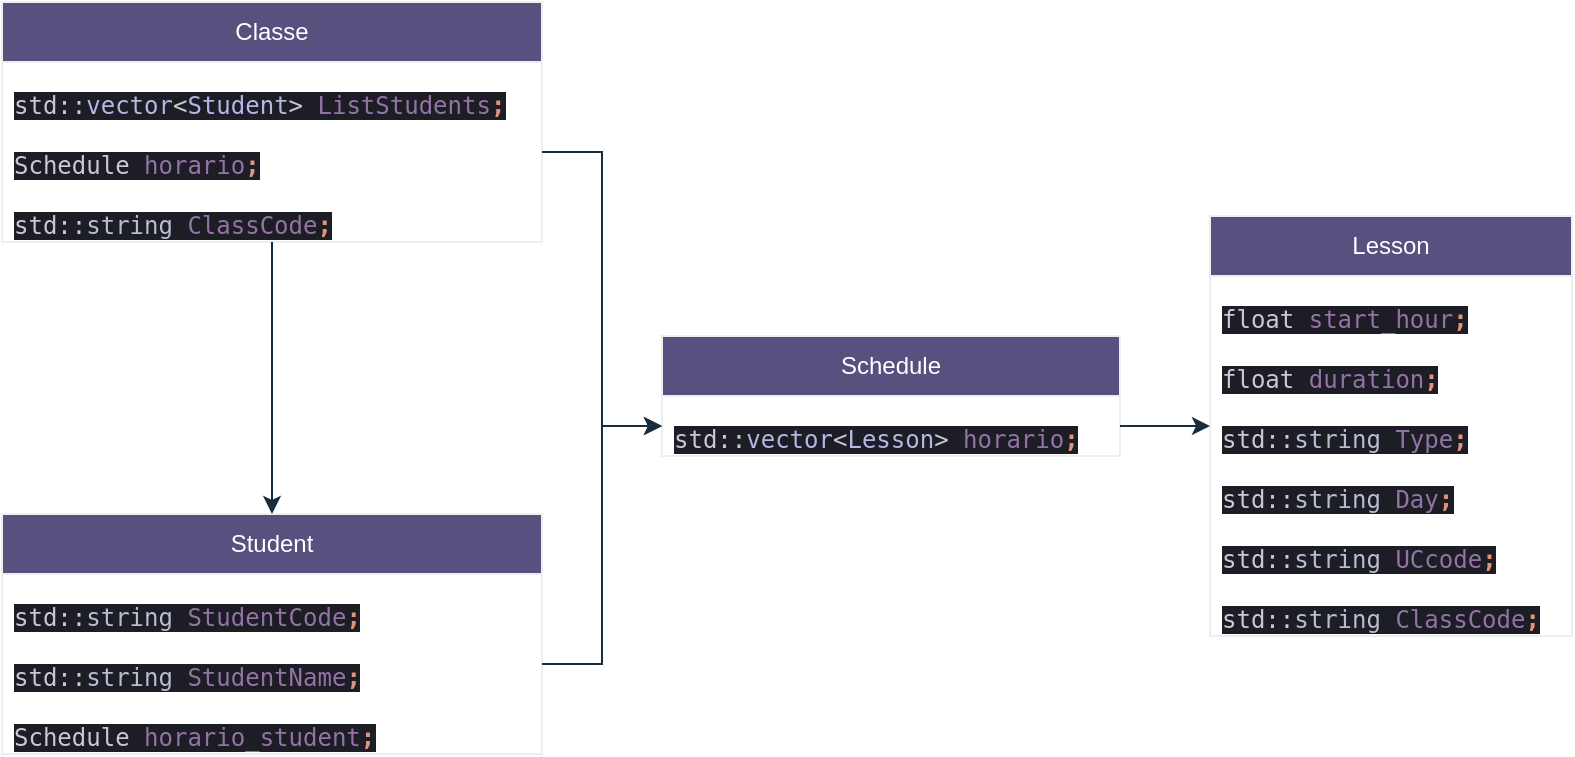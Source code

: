 <mxfile version="22.0.2" type="device">
  <diagram id="C5RBs43oDa-KdzZeNtuy" name="Page-1">
    <mxGraphModel dx="1434" dy="844" grid="0" gridSize="10" guides="1" tooltips="1" connect="1" arrows="1" fold="1" page="1" pageScale="1" pageWidth="827" pageHeight="1169" math="0" shadow="0">
      <root>
        <mxCell id="WIyWlLk6GJQsqaUBKTNV-0" />
        <mxCell id="WIyWlLk6GJQsqaUBKTNV-1" parent="WIyWlLk6GJQsqaUBKTNV-0" />
        <mxCell id="R6kJO1EwOdJrQKZTuM40-0" value="Classe" style="swimlane;fontStyle=0;childLayout=stackLayout;horizontal=1;startSize=30;horizontalStack=0;resizeParent=1;resizeParentMax=0;resizeLast=0;collapsible=1;marginBottom=0;whiteSpace=wrap;html=1;rounded=0;labelBackgroundColor=none;fillColor=#56517E;strokeColor=#EEEEEE;fontColor=#FFFFFF;" vertex="1" parent="WIyWlLk6GJQsqaUBKTNV-1">
          <mxGeometry x="24" y="105" width="270" height="120" as="geometry" />
        </mxCell>
        <mxCell id="R6kJO1EwOdJrQKZTuM40-2" value="&lt;div style=&quot;&quot;&gt;&lt;pre style=&quot;font-family: &amp;quot;JetBrains Mono&amp;quot;, monospace;&quot;&gt;&lt;div style=&quot;background-color:#1d1d26;color:#c9c9d1&quot;&gt;&lt;pre style=&quot;font-family:&#39;JetBrains Mono&#39;,monospace;font-size:9,8pt;&quot;&gt;std::&lt;span style=&quot;color:#b5b6e3;&quot;&gt;vector&lt;/span&gt;&amp;lt;&lt;span style=&quot;color:#b5b6e3;&quot;&gt;Student&lt;/span&gt;&amp;gt; &lt;span style=&quot;color:#9373a5;&quot;&gt;ListStudents&lt;/span&gt;&lt;span style=&quot;color:#e0957b;font-weight:bold;&quot;&gt;;&lt;br&gt;&lt;/span&gt;&lt;/pre&gt;&lt;/div&gt;&lt;/pre&gt;&lt;/div&gt;" style="text;strokeColor=none;fillColor=none;align=left;verticalAlign=middle;spacingLeft=4;spacingRight=4;overflow=hidden;points=[[0,0.5],[1,0.5]];portConstraint=eastwest;rotatable=0;whiteSpace=wrap;html=1;rounded=0;labelBackgroundColor=none;fontColor=#FFFFFF;" vertex="1" parent="R6kJO1EwOdJrQKZTuM40-0">
          <mxGeometry y="30" width="270" height="30" as="geometry" />
        </mxCell>
        <mxCell id="R6kJO1EwOdJrQKZTuM40-3" value="&lt;div style=&quot;background-color:#1d1d26;color:#c9c9d1&quot;&gt;&lt;pre style=&quot;font-family:&#39;JetBrains Mono&#39;,monospace;font-size:9,8pt;&quot;&gt;Schedule &lt;span style=&quot;color:#9373a5;&quot;&gt;horario&lt;/span&gt;&lt;span style=&quot;color:#e0957b;font-weight:bold;&quot;&gt;;&lt;br&gt;&lt;/span&gt;&lt;/pre&gt;&lt;/div&gt;" style="text;strokeColor=none;fillColor=none;align=left;verticalAlign=middle;spacingLeft=4;spacingRight=4;overflow=hidden;points=[[0,0.5],[1,0.5]];portConstraint=eastwest;rotatable=0;whiteSpace=wrap;html=1;rounded=0;labelBackgroundColor=none;fontColor=#FFFFFF;" vertex="1" parent="R6kJO1EwOdJrQKZTuM40-0">
          <mxGeometry y="60" width="270" height="30" as="geometry" />
        </mxCell>
        <mxCell id="R6kJO1EwOdJrQKZTuM40-4" value="&lt;div style=&quot;background-color:#1d1d26;color:#c9c9d1&quot;&gt;&lt;pre style=&quot;font-family:&#39;JetBrains Mono&#39;,monospace;font-size:9,8pt;&quot;&gt;std::&lt;span style=&quot;color:#b9bcd1;&quot;&gt;string &lt;/span&gt;&lt;span style=&quot;color:#9373a5;&quot;&gt;ClassCode&lt;/span&gt;&lt;span style=&quot;color:#e0957b;font-weight:bold;&quot;&gt;;&lt;br&gt;&lt;/span&gt;&lt;/pre&gt;&lt;/div&gt;" style="text;strokeColor=none;fillColor=none;align=left;verticalAlign=middle;spacingLeft=4;spacingRight=4;overflow=hidden;points=[[0,0.5],[1,0.5]];portConstraint=eastwest;rotatable=0;whiteSpace=wrap;html=1;rounded=0;labelBackgroundColor=none;fontColor=#FFFFFF;" vertex="1" parent="R6kJO1EwOdJrQKZTuM40-0">
          <mxGeometry y="90" width="270" height="30" as="geometry" />
        </mxCell>
        <mxCell id="R6kJO1EwOdJrQKZTuM40-5" value="Lesson" style="swimlane;fontStyle=0;childLayout=stackLayout;horizontal=1;startSize=30;horizontalStack=0;resizeParent=1;resizeParentMax=0;resizeLast=0;collapsible=1;marginBottom=0;whiteSpace=wrap;html=1;strokeColor=#EEEEEE;fontColor=#FFFFFF;fillColor=#56517E;" vertex="1" parent="WIyWlLk6GJQsqaUBKTNV-1">
          <mxGeometry x="628" y="212" width="181" height="210" as="geometry" />
        </mxCell>
        <mxCell id="R6kJO1EwOdJrQKZTuM40-6" value="&lt;div style=&quot;background-color:#1d1d26;color:#c9c9d1&quot;&gt;&lt;pre style=&quot;font-family:&#39;JetBrains Mono&#39;,monospace;font-size:9,8pt;&quot;&gt;float &lt;span style=&quot;color:#9373a5;&quot;&gt;start_hour&lt;/span&gt;&lt;span style=&quot;color:#e0957b;font-weight:bold;&quot;&gt;;&lt;br&gt;&lt;/span&gt;&lt;/pre&gt;&lt;/div&gt;" style="text;strokeColor=none;fillColor=none;align=left;verticalAlign=middle;spacingLeft=4;spacingRight=4;overflow=hidden;points=[[0,0.5],[1,0.5]];portConstraint=eastwest;rotatable=0;whiteSpace=wrap;html=1;fontColor=#FFFFFF;" vertex="1" parent="R6kJO1EwOdJrQKZTuM40-5">
          <mxGeometry y="30" width="181" height="30" as="geometry" />
        </mxCell>
        <mxCell id="R6kJO1EwOdJrQKZTuM40-7" value="&lt;div style=&quot;background-color:#1d1d26;color:#c9c9d1&quot;&gt;&lt;pre style=&quot;font-family:&#39;JetBrains Mono&#39;,monospace;font-size:9,8pt;&quot;&gt;float &lt;span style=&quot;color:#9373a5;&quot;&gt;duration&lt;/span&gt;&lt;span style=&quot;color:#e0957b;font-weight:bold;&quot;&gt;;&lt;br&gt;&lt;/span&gt;&lt;/pre&gt;&lt;/div&gt;" style="text;strokeColor=none;fillColor=none;align=left;verticalAlign=middle;spacingLeft=4;spacingRight=4;overflow=hidden;points=[[0,0.5],[1,0.5]];portConstraint=eastwest;rotatable=0;whiteSpace=wrap;html=1;fontColor=#FFFFFF;" vertex="1" parent="R6kJO1EwOdJrQKZTuM40-5">
          <mxGeometry y="60" width="181" height="30" as="geometry" />
        </mxCell>
        <mxCell id="R6kJO1EwOdJrQKZTuM40-8" value="&lt;div style=&quot;background-color:#1d1d26;color:#c9c9d1&quot;&gt;&lt;pre style=&quot;font-family:&#39;JetBrains Mono&#39;,monospace;font-size:9,8pt;&quot;&gt;std::&lt;span style=&quot;color:#b9bcd1;&quot;&gt;string &lt;/span&gt;&lt;span style=&quot;color:#9373a5;&quot;&gt;Type&lt;/span&gt;&lt;span style=&quot;color:#e0957b;font-weight:bold;&quot;&gt;;&lt;br&gt;&lt;/span&gt;&lt;/pre&gt;&lt;/div&gt;" style="text;strokeColor=none;fillColor=none;align=left;verticalAlign=middle;spacingLeft=4;spacingRight=4;overflow=hidden;points=[[0,0.5],[1,0.5]];portConstraint=eastwest;rotatable=0;whiteSpace=wrap;html=1;fontColor=#FFFFFF;" vertex="1" parent="R6kJO1EwOdJrQKZTuM40-5">
          <mxGeometry y="90" width="181" height="30" as="geometry" />
        </mxCell>
        <mxCell id="R6kJO1EwOdJrQKZTuM40-9" value="&lt;div style=&quot;background-color:#1d1d26;color:#c9c9d1&quot;&gt;&lt;pre style=&quot;font-family:&#39;JetBrains Mono&#39;,monospace;font-size:9,8pt;&quot;&gt;std::&lt;span style=&quot;color:#b9bcd1;&quot;&gt;string &lt;/span&gt;&lt;span style=&quot;color:#9373a5;&quot;&gt;Day&lt;/span&gt;&lt;span style=&quot;color:#e0957b;font-weight:bold;&quot;&gt;;&lt;br&gt;&lt;/span&gt;&lt;/pre&gt;&lt;/div&gt;" style="text;strokeColor=none;fillColor=none;align=left;verticalAlign=middle;spacingLeft=4;spacingRight=4;overflow=hidden;points=[[0,0.5],[1,0.5]];portConstraint=eastwest;rotatable=0;whiteSpace=wrap;html=1;fontColor=#FFFFFF;" vertex="1" parent="R6kJO1EwOdJrQKZTuM40-5">
          <mxGeometry y="120" width="181" height="30" as="geometry" />
        </mxCell>
        <mxCell id="R6kJO1EwOdJrQKZTuM40-10" value="&lt;div style=&quot;background-color:#1d1d26;color:#c9c9d1&quot;&gt;&lt;pre style=&quot;font-family:&#39;JetBrains Mono&#39;,monospace;font-size:9,8pt;&quot;&gt;std::&lt;span style=&quot;color:#b9bcd1;&quot;&gt;string &lt;/span&gt;&lt;span style=&quot;color:#9373a5;&quot;&gt;UCcode&lt;/span&gt;&lt;span style=&quot;color:#e0957b;font-weight:bold;&quot;&gt;;&lt;br&gt;&lt;/span&gt;&lt;/pre&gt;&lt;/div&gt;" style="text;strokeColor=none;fillColor=none;align=left;verticalAlign=middle;spacingLeft=4;spacingRight=4;overflow=hidden;points=[[0,0.5],[1,0.5]];portConstraint=eastwest;rotatable=0;whiteSpace=wrap;html=1;fontColor=#FFFFFF;" vertex="1" parent="R6kJO1EwOdJrQKZTuM40-5">
          <mxGeometry y="150" width="181" height="30" as="geometry" />
        </mxCell>
        <mxCell id="R6kJO1EwOdJrQKZTuM40-11" value="&lt;div style=&quot;background-color:#1d1d26;color:#c9c9d1&quot;&gt;&lt;pre style=&quot;font-family:&#39;JetBrains Mono&#39;,monospace;font-size:9,8pt;&quot;&gt;std::&lt;span style=&quot;color:#b9bcd1;&quot;&gt;string &lt;/span&gt;&lt;span style=&quot;color:#9373a5;&quot;&gt;ClassCode&lt;/span&gt;&lt;span style=&quot;color:#e0957b;font-weight:bold;&quot;&gt;;&lt;br&gt;&lt;/span&gt;&lt;/pre&gt;&lt;/div&gt;" style="text;strokeColor=none;fillColor=none;align=left;verticalAlign=middle;spacingLeft=4;spacingRight=4;overflow=hidden;points=[[0,0.5],[1,0.5]];portConstraint=eastwest;rotatable=0;whiteSpace=wrap;html=1;fontColor=#FFFFFF;" vertex="1" parent="R6kJO1EwOdJrQKZTuM40-5">
          <mxGeometry y="180" width="181" height="30" as="geometry" />
        </mxCell>
        <mxCell id="R6kJO1EwOdJrQKZTuM40-12" value="Schedule" style="swimlane;fontStyle=0;childLayout=stackLayout;horizontal=1;startSize=30;horizontalStack=0;resizeParent=1;resizeParentMax=0;resizeLast=0;collapsible=1;marginBottom=0;whiteSpace=wrap;html=1;strokeColor=#EEEEEE;fontColor=#FFFFFF;fillColor=#56517E;" vertex="1" parent="WIyWlLk6GJQsqaUBKTNV-1">
          <mxGeometry x="354" y="272" width="229" height="60" as="geometry" />
        </mxCell>
        <mxCell id="R6kJO1EwOdJrQKZTuM40-13" value="&lt;div style=&quot;background-color:#1d1d26;color:#c9c9d1&quot;&gt;&lt;pre style=&quot;font-family:&#39;JetBrains Mono&#39;,monospace;font-size:9,8pt;&quot;&gt;std::&lt;span style=&quot;color:#b5b6e3;&quot;&gt;vector&lt;/span&gt;&amp;lt;&lt;span style=&quot;color:#b5b6e3;&quot;&gt;Lesson&lt;/span&gt;&amp;gt; &lt;span style=&quot;color:#9373a5;&quot;&gt;horario&lt;/span&gt;&lt;span style=&quot;color:#e0957b;font-weight:bold;&quot;&gt;;&lt;br&gt;&lt;/span&gt;&lt;/pre&gt;&lt;/div&gt;" style="text;strokeColor=none;fillColor=none;align=left;verticalAlign=middle;spacingLeft=4;spacingRight=4;overflow=hidden;points=[[0,0.5],[1,0.5]];portConstraint=eastwest;rotatable=0;whiteSpace=wrap;html=1;fontColor=#FFFFFF;" vertex="1" parent="R6kJO1EwOdJrQKZTuM40-12">
          <mxGeometry y="30" width="229" height="30" as="geometry" />
        </mxCell>
        <mxCell id="R6kJO1EwOdJrQKZTuM40-16" style="edgeStyle=orthogonalEdgeStyle;rounded=0;orthogonalLoop=1;jettySize=auto;html=1;exitX=1;exitY=0.5;exitDx=0;exitDy=0;entryX=0;entryY=0.5;entryDx=0;entryDy=0;strokeColor=#182E3E;" edge="1" parent="WIyWlLk6GJQsqaUBKTNV-1" source="R6kJO1EwOdJrQKZTuM40-13" target="R6kJO1EwOdJrQKZTuM40-5">
          <mxGeometry relative="1" as="geometry" />
        </mxCell>
        <mxCell id="R6kJO1EwOdJrQKZTuM40-17" value="Student" style="swimlane;fontStyle=0;childLayout=stackLayout;horizontal=1;startSize=30;horizontalStack=0;resizeParent=1;resizeParentMax=0;resizeLast=0;collapsible=1;marginBottom=0;whiteSpace=wrap;html=1;strokeColor=#EEEEEE;fontColor=#FFFFFF;fillColor=#56517E;" vertex="1" parent="WIyWlLk6GJQsqaUBKTNV-1">
          <mxGeometry x="24" y="361" width="270" height="120" as="geometry" />
        </mxCell>
        <mxCell id="R6kJO1EwOdJrQKZTuM40-18" value="&lt;div style=&quot;background-color:#1d1d26;color:#c9c9d1&quot;&gt;&lt;pre style=&quot;font-family:&#39;JetBrains Mono&#39;,monospace;font-size:9,8pt;&quot;&gt;std::&lt;span style=&quot;color:#b9bcd1;&quot;&gt;string &lt;/span&gt;&lt;span style=&quot;color:#9373a5;&quot;&gt;StudentCode&lt;/span&gt;&lt;span style=&quot;color:#e0957b;font-weight:bold;&quot;&gt;;&lt;br&gt;&lt;/span&gt;&lt;/pre&gt;&lt;/div&gt;" style="text;strokeColor=none;fillColor=none;align=left;verticalAlign=middle;spacingLeft=4;spacingRight=4;overflow=hidden;points=[[0,0.5],[1,0.5]];portConstraint=eastwest;rotatable=0;whiteSpace=wrap;html=1;fontColor=#FFFFFF;" vertex="1" parent="R6kJO1EwOdJrQKZTuM40-17">
          <mxGeometry y="30" width="270" height="30" as="geometry" />
        </mxCell>
        <mxCell id="R6kJO1EwOdJrQKZTuM40-19" value="&lt;div style=&quot;background-color:#1d1d26;color:#c9c9d1&quot;&gt;&lt;pre style=&quot;font-family:&#39;JetBrains Mono&#39;,monospace;font-size:9,8pt;&quot;&gt;std::&lt;span style=&quot;color:#b9bcd1;&quot;&gt;string &lt;/span&gt;&lt;span style=&quot;color:#9373a5;&quot;&gt;StudentName&lt;/span&gt;&lt;span style=&quot;color:#e0957b;font-weight:bold;&quot;&gt;;&lt;br&gt;&lt;/span&gt;&lt;/pre&gt;&lt;/div&gt;" style="text;strokeColor=none;fillColor=none;align=left;verticalAlign=middle;spacingLeft=4;spacingRight=4;overflow=hidden;points=[[0,0.5],[1,0.5]];portConstraint=eastwest;rotatable=0;whiteSpace=wrap;html=1;fontColor=#FFFFFF;" vertex="1" parent="R6kJO1EwOdJrQKZTuM40-17">
          <mxGeometry y="60" width="270" height="30" as="geometry" />
        </mxCell>
        <mxCell id="R6kJO1EwOdJrQKZTuM40-21" value="&lt;div style=&quot;background-color:#1d1d26;color:#c9c9d1&quot;&gt;&lt;pre style=&quot;font-family:&#39;JetBrains Mono&#39;,monospace;font-size:9,8pt;&quot;&gt;Schedule &lt;span style=&quot;color:#9373a5;&quot;&gt;horario_student&lt;/span&gt;&lt;span style=&quot;color:#e0957b;font-weight:bold;&quot;&gt;;&lt;br&gt;&lt;/span&gt;&lt;/pre&gt;&lt;/div&gt;" style="text;strokeColor=none;fillColor=none;align=left;verticalAlign=middle;spacingLeft=4;spacingRight=4;overflow=hidden;points=[[0,0.5],[1,0.5]];portConstraint=eastwest;rotatable=0;whiteSpace=wrap;html=1;fontColor=#FFFFFF;" vertex="1" parent="R6kJO1EwOdJrQKZTuM40-17">
          <mxGeometry y="90" width="270" height="30" as="geometry" />
        </mxCell>
        <mxCell id="R6kJO1EwOdJrQKZTuM40-22" style="edgeStyle=orthogonalEdgeStyle;rounded=0;orthogonalLoop=1;jettySize=auto;html=1;exitX=1;exitY=0.5;exitDx=0;exitDy=0;entryX=0;entryY=0.5;entryDx=0;entryDy=0;strokeColor=#182E3E;" edge="1" parent="WIyWlLk6GJQsqaUBKTNV-1" source="R6kJO1EwOdJrQKZTuM40-19" target="R6kJO1EwOdJrQKZTuM40-13">
          <mxGeometry relative="1" as="geometry" />
        </mxCell>
        <mxCell id="R6kJO1EwOdJrQKZTuM40-26" style="edgeStyle=orthogonalEdgeStyle;rounded=0;orthogonalLoop=1;jettySize=auto;html=1;exitX=0.5;exitY=0;exitDx=0;exitDy=0;entryX=0.5;entryY=1;entryDx=0;entryDy=0;entryPerimeter=0;strokeColor=#182E3E;endArrow=none;endFill=0;startArrow=classic;startFill=1;" edge="1" parent="WIyWlLk6GJQsqaUBKTNV-1" source="R6kJO1EwOdJrQKZTuM40-17" target="R6kJO1EwOdJrQKZTuM40-4">
          <mxGeometry relative="1" as="geometry" />
        </mxCell>
        <mxCell id="R6kJO1EwOdJrQKZTuM40-27" style="edgeStyle=orthogonalEdgeStyle;rounded=0;orthogonalLoop=1;jettySize=auto;html=1;exitX=1;exitY=0.5;exitDx=0;exitDy=0;entryX=0;entryY=0.5;entryDx=0;entryDy=0;strokeColor=#182E3E;" edge="1" parent="WIyWlLk6GJQsqaUBKTNV-1" source="R6kJO1EwOdJrQKZTuM40-3" target="R6kJO1EwOdJrQKZTuM40-13">
          <mxGeometry relative="1" as="geometry" />
        </mxCell>
      </root>
    </mxGraphModel>
  </diagram>
</mxfile>
